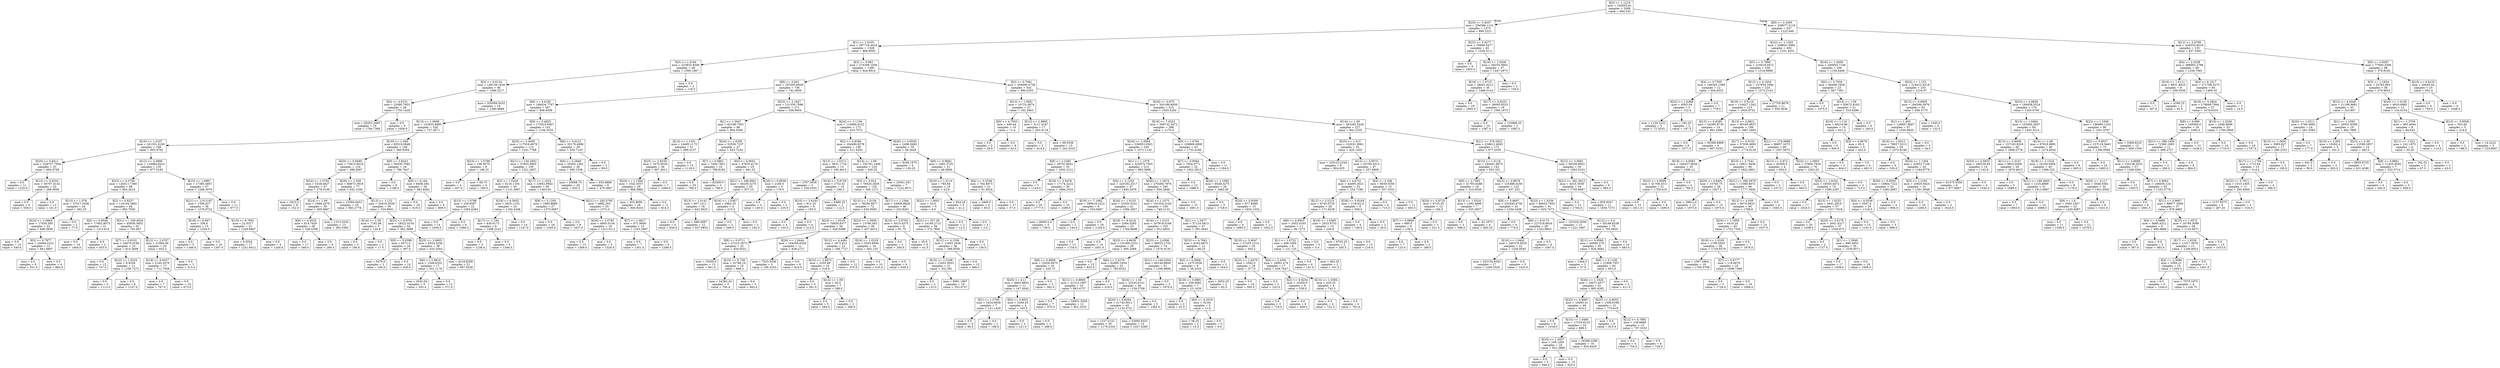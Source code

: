 digraph Tree {
node [shape=box] ;
0 [label="X[3] <= 1.1219\nmse = 332053.61\nsamples = 2000\nvalue = 994.532"] ;
1 [label="X[25] <= 5.4037\nmse = 294596.1131\nsamples = 1373\nvalue = 890.2221"] ;
0 -> 1 [labeldistance=2.5, labelangle=45, headlabel="True"] ;
2 [label="X[1] <= 1.0105\nmse = 287718.4418\nsamples = 1328\nvalue = 868.6002"] ;
1 -> 2 ;
3 [label="X[3] <= 1.0194\nmse = 223832.9306\nsamples = 48\nvalue = 1506.1667"] ;
2 -> 3 ;
4 [label="X[3] <= 0.9134\nmse = 146139.1626\nsamples = 46\nvalue = 1566.5217"] ;
3 -> 4 ;
5 [label="X[4] <= 4.6151\nmse = 22080.7653\nsamples = 28\nvalue = 1750.1429"] ;
4 -> 5 ;
6 [label="mse = 26353.2465\nsamples = 19\nvalue = 1794.7368"] ;
5 -> 6 ;
7 [label="mse = 0.0\nsamples = 9\nvalue = 1656.0"] ;
5 -> 7 ;
8 [label="mse = 205084.5432\nsamples = 18\nvalue = 1280.8889"] ;
4 -> 8 ;
9 [label="mse = 0.0\nsamples = 2\nvalue = 118.0"] ;
3 -> 9 ;
10 [label="X[3] <= 0.983\nmse = 274299.1056\nsamples = 1280\nvalue = 844.6914"] ;
2 -> 10 ;
11 [label="X[8] <= 0.942\nmse = 187005.6629\nsamples = 738\nvalue = 742.3659"] ;
10 -> 11 ;
12 [label="X[6] <= 4.4185\nmse = 188434.7787\nsamples = 467\nvalue = 848.8308"] ;
11 -> 12 ;
13 [label="X[13] <= 1.0608\nmse = 152935.8985\nsamples = 326\nvalue = 737.4571"] ;
12 -> 13 ;
14 [label="X[16] <= 1.0187\nmse = 161351.6185\nsamples = 168\nvalue = 903.4762"] ;
13 -> 14 ;
15 [label="X[20] <= 0.8411\nmse = 228757.7594\nsamples = 33\nvalue = 600.5758"] ;
14 -> 15 ;
16 [label="mse = 0.0\nsamples = 11\nvalue = 1225.0"] ;
15 -> 16 ;
17 [label="X[13] <= 0.9253\nmse = 50707.4132\nsamples = 22\nvalue = 288.3636"] ;
15 -> 17 ;
18 [label="mse = 0.0\nsamples = 9\nvalue = 559.0"] ;
17 -> 18 ;
19 [label="mse = 0.0\nsamples = 13\nvalue = 101.0"] ;
17 -> 19 ;
20 [label="X[12] <= 4.3886\nmse = 116964.8422\nsamples = 135\nvalue = 977.5185"] ;
14 -> 20 ;
21 [label="X[23] <= 4.3758\nmse = 126511.7385\nsamples = 88\nvalue = 854.2614"] ;
20 -> 21 ;
22 [label="X[15] <= 1.078\nmse = 37017.5208\nsamples = 24\nvalue = 562.25"] ;
21 -> 22 ;
23 [label="X[24] <= 1.0864\nmse = 17030.595\nsamples = 22\nvalue = 606.3636"] ;
22 -> 23 ;
24 [label="mse = 0.0\nsamples = 10\nvalue = 540.0"] ;
23 -> 24 ;
25 [label="X[5] <= 0.7977\nmse = 24494.2222\nsamples = 12\nvalue = 661.6667"] ;
23 -> 25 ;
26 [label="mse = 0.0\nsamples = 8\nvalue = 551.0"] ;
25 -> 26 ;
27 [label="mse = 0.0\nsamples = 4\nvalue = 883.0"] ;
25 -> 27 ;
28 [label="mse = 0.0\nsamples = 2\nvalue = 77.0"] ;
22 -> 28 ;
29 [label="X[2] <= 0.8227\nmse = 116104.3982\nsamples = 64\nvalue = 963.7656"] ;
21 -> 29 ;
30 [label="X[5] <= 0.8548\nmse = 77602.8073\nsamples = 21\nvalue = 1313.619"] ;
29 -> 30 ;
31 [label="mse = 0.0\nsamples = 19\nvalue = 1404.0"] ;
30 -> 31 ;
32 [label="mse = 0.0\nsamples = 2\nvalue = 455.0"] ;
30 -> 32 ;
33 [label="X[21] <= 339.4924\nmse = 45939.3402\nsamples = 43\nvalue = 792.907"] ;
29 -> 33 ;
34 [label="X[7] <= 0.9102\nmse = 34670.0189\nsamples = 23\nvalue = 915.2609"] ;
33 -> 34 ;
35 [label="mse = 0.0\nsamples = 12\nvalue = 737.0"] ;
34 -> 35 ;
36 [label="X[22] <= 1.0534\nmse = 8.9256\nsamples = 11\nvalue = 1109.7273"] ;
34 -> 36 ;
37 [label="mse = 0.0\nsamples = 5\nvalue = 1113.0"] ;
36 -> 37 ;
38 [label="mse = 0.0\nsamples = 6\nvalue = 1107.0"] ;
36 -> 38 ;
39 [label="X[12] <= 2.4767\nmse = 21884.56\nsamples = 20\nvalue = 652.2"] ;
33 -> 39 ;
40 [label="X[18] <= 8.9357\nmse = 2140.2076\nsamples = 17\nvalue = 711.7059"] ;
39 -> 40 ;
41 [label="mse = 0.0\nsamples = 7\nvalue = 767.0"] ;
40 -> 41 ;
42 [label="mse = 0.0\nsamples = 10\nvalue = 673.0"] ;
40 -> 42 ;
43 [label="mse = 0.0\nsamples = 3\nvalue = 315.0"] ;
39 -> 43 ;
44 [label="X[15] <= 1.0987\nmse = 17385.4857\nsamples = 47\nvalue = 1208.2979"] ;
20 -> 44 ;
45 [label="X[21] <= 110.5187\nmse = 1356.027\nsamples = 36\nvalue = 1278.9722"] ;
44 -> 45 ;
46 [label="X[18] <= 6.567\nmse = 338.0\nsamples = 15\nvalue = 1320.0"] ;
45 -> 46 ;
47 [label="mse = 0.0\nsamples = 5\nvalue = 1346.0"] ;
46 -> 47 ;
48 [label="mse = 0.0\nsamples = 10\nvalue = 1307.0"] ;
46 -> 48 ;
49 [label="X[10] <= 6.7691\nmse = 22.0317\nsamples = 21\nvalue = 1249.6667"] ;
45 -> 49 ;
50 [label="mse = 0.0554\nsamples = 17\nvalue = 1251.9412"] ;
49 -> 50 ;
51 [label="mse = 0.0\nsamples = 4\nvalue = 1240.0"] ;
49 -> 51 ;
52 [label="mse = 0.0\nsamples = 11\nvalue = 977.0"] ;
44 -> 52 ;
53 [label="X[16] <= 1.048\nmse = 83519.0648\nsamples = 158\nvalue = 560.9304"] ;
13 -> 53 ;
54 [label="X[20] <= 0.8489\nmse = 72810.9419\nsamples = 124\nvalue = 498.4597"] ;
53 -> 54 ;
55 [label="X[24] <= 1.0782\nmse = 5338.4627\nsamples = 47\nvalue = 279.5106"] ;
54 -> 55 ;
56 [label="mse = 2023.0\nsamples = 8\nvalue = 152.0"] ;
55 -> 56 ;
57 [label="X[14] <= 1.09\nmse = 1999.2479\nsamples = 39\nvalue = 305.6667"] ;
55 -> 57 ;
58 [label="X[6] <= 4.0535\nmse = 814.7929\nsamples = 26\nvalue = 328.2308"] ;
57 -> 58 ;
59 [label="mse = 0.0\nsamples = 17\nvalue = 349.0"] ;
58 -> 59 ;
60 [label="mse = 0.0\nsamples = 9\nvalue = 289.0"] ;
58 -> 60 ;
61 [label="mse = 1313.3254\nsamples = 13\nvalue = 260.5385"] ;
57 -> 61 ;
62 [label="X[26] <= 1.038\nmse = 66873.3918\nsamples = 77\nvalue = 632.1039"] ;
54 -> 62 ;
63 [label="mse = 15584.6451\nsamples = 18\nvalue = 983.2778"] ;
62 -> 63 ;
64 [label="X[13] <= 1.122\nmse = 33418.3039\nsamples = 59\nvalue = 524.9661"] ;
62 -> 64 ;
65 [label="X[14] <= 1.09\nmse = 7182.96\nsamples = 5\nvalue = 120.8"] ;
64 -> 65 ;
66 [label="mse = 0.0\nsamples = 3\nvalue = 190.0"] ;
65 -> 66 ;
67 [label="mse = 0.0\nsamples = 2\nvalue = 17.0"] ;
65 -> 67 ;
68 [label="X[22] <= 0.9791\nmse = 19322.0154\nsamples = 54\nvalue = 562.3889"] ;
64 -> 68 ;
69 [label="X[9] <= 5.0398\nmse = 6571.5\nsamples = 16\nvalue = 397.0"] ;
68 -> 69 ;
70 [label="mse = 5476.0\nsamples = 2\nvalue = 194.0"] ;
69 -> 70 ;
71 [label="mse = 0.0\nsamples = 14\nvalue = 426.0"] ;
69 -> 71 ;
72 [label="X[25] <= 3.4905\nmse = 8324.0256\nsamples = 38\nvalue = 632.0263"] ;
68 -> 72 ;
73 [label="X[6] <= 2.8819\nmse = 1549.6332\nsamples = 17\nvalue = 551.1176"] ;
72 -> 73 ;
74 [label="mse = 2043.04\nsamples = 5\nvalue = 503.4"] ;
73 -> 74 ;
75 [label="mse = 0.0\nsamples = 12\nvalue = 571.0"] ;
73 -> 75 ;
76 [label="mse = 4218.8209\nsamples = 21\nvalue = 697.5238"] ;
72 -> 76 ;
77 [label="X[9] <= 3.8243\nmse = 56430.7682\nsamples = 34\nvalue = 788.7647"] ;
53 -> 77 ;
78 [label="mse = 0.0\nsamples = 8\nvalue = 1198.0"] ;
77 -> 78 ;
79 [label="X[9] <= 6.184\nmse = 6408.284\nsamples = 26\nvalue = 662.8462"] ;
77 -> 79 ;
80 [label="mse = 0.0\nsamples = 20\nvalue = 619.0"] ;
79 -> 80 ;
81 [label="mse = 0.0\nsamples = 6\nvalue = 809.0"] ;
79 -> 81 ;
82 [label="X[9] <= 5.4825\nmse = 175523.6407\nsamples = 141\nvalue = 1106.3333"] ;
12 -> 82 ;
83 [label="X[25] <= 2.4956\nmse = 117916.6679\nsamples = 113\nvalue = 1241.7788"] ;
82 -> 83 ;
84 [label="X[23] <= 1.5799\nmse = 106.9375\nsamples = 8\nvalue = 198.25"] ;
83 -> 84 ;
85 [label="mse = 0.0\nsamples = 4\nvalue = 207.0"] ;
84 -> 85 ;
86 [label="mse = 60.75\nsamples = 4\nvalue = 189.5"] ;
84 -> 86 ;
87 [label="X[21] <= 130.2852\nmse = 37603.4993\nsamples = 105\nvalue = 1321.2857"] ;
83 -> 87 ;
88 [label="X[2] <= 1.0329\nmse = 6216.1156\nsamples = 45\nvalue = 1131.4667"] ;
87 -> 88 ;
89 [label="X[15] <= 1.0788\nmse = 236.9587\nsamples = 22\nvalue = 1065.6364"] ;
88 -> 89 ;
90 [label="mse = 0.0\nsamples = 14\nvalue = 1054.0"] ;
89 -> 90 ;
91 [label="mse = 0.0\nsamples = 8\nvalue = 1086.0"] ;
89 -> 91 ;
92 [label="X[18] <= 6.5652\nmse = 3825.1153\nsamples = 23\nvalue = 1194.4348"] ;
88 -> 92 ;
93 [label="X[17] <= 1.194\nmse = 830.6173\nsamples = 9\nvalue = 1268.2222"] ;
92 -> 93 ;
94 [label="mse = 0.0\nsamples = 4\nvalue = 1236.0"] ;
93 -> 94 ;
95 [label="mse = 0.0\nsamples = 5\nvalue = 1294.0"] ;
93 -> 95 ;
96 [label="mse = 0.0\nsamples = 14\nvalue = 1147.0"] ;
92 -> 96 ;
97 [label="X[17] <= 1.1622\nmse = 13852.9942\nsamples = 60\nvalue = 1463.65"] ;
87 -> 97 ;
98 [label="X[9] <= 5.1205\nmse = 1880.8889\nsamples = 27\nvalue = 1575.6667"] ;
97 -> 98 ;
99 [label="mse = 0.0\nsamples = 18\nvalue = 1545.0"] ;
98 -> 99 ;
100 [label="mse = 0.0\nsamples = 9\nvalue = 1637.0"] ;
98 -> 100 ;
101 [label="X[21] <= 245.5795\nmse = 4982.303\nsamples = 33\nvalue = 1372.0"] ;
97 -> 101 ;
102 [label="X[26] <= 1.0783\nmse = 4945.0154\nsamples = 18\nvalue = 1412.6111"] ;
101 -> 102 ;
103 [label="mse = 0.0\nsamples = 13\nvalue = 1369.0"] ;
102 -> 103 ;
104 [label="mse = 0.0\nsamples = 5\nvalue = 1526.0"] ;
102 -> 104 ;
105 [label="X[7] <= 1.0617\nmse = 672.9956\nsamples = 15\nvalue = 1323.2667"] ;
101 -> 105 ;
106 [label="mse = 0.0\nsamples = 7\nvalue = 1351.0"] ;
105 -> 106 ;
107 [label="mse = 0.0\nsamples = 8\nvalue = 1299.0"] ;
105 -> 107 ;
108 [label="X[6] <= 5.6215\nmse = 35179.4898\nsamples = 28\nvalue = 559.7143"] ;
82 -> 108 ;
109 [label="X[6] <= 5.2849\nmse = 20302.1302\nsamples = 26\nvalue = 595.1538"] ;
108 -> 109 ;
110 [label="mse = 20068.75\nsamples = 20\nvalue = 632.5"] ;
109 -> 110 ;
111 [label="mse = 933.8889\nsamples = 6\nvalue = 470.6667"] ;
109 -> 111 ;
112 [label="mse = 0.0\nsamples = 2\nvalue = 99.0"] ;
108 -> 112 ;
113 [label="X[23] <= 2.1647\nmse = 131350.7096\nsamples = 271\nvalue = 558.9004"] ;
11 -> 113 ;
114 [label="X[1] <= 1.3047\nmse = 62198.7593\nsamples = 98\nvalue = 804.5306"] ;
113 -> 114 ;
115 [label="X[13] <= 1.1351\nmse = 14485.1173\nsamples = 51\nvalue = 969.3137"] ;
114 -> 115 ;
116 [label="X[25] <= 3.8339\nmse = 7470.9529\nsamples = 36\nvalue = 907.3611"] ;
115 -> 116 ;
117 [label="X[24] <= 1.1584\nmse = 1542.0357\nsamples = 29\nvalue = 868.5862"] ;
116 -> 117 ;
118 [label="mse = 453.8056\nsamples = 18\nvalue = 840.8333"] ;
117 -> 118 ;
119 [label="mse = 0.0\nsamples = 11\nvalue = 914.0"] ;
117 -> 119 ;
120 [label="mse = 0.0\nsamples = 7\nvalue = 1068.0"] ;
116 -> 120 ;
121 [label="mse = 0.0\nsamples = 15\nvalue = 1118.0"] ;
115 -> 121 ;
122 [label="X[24] <= 1.0356\nmse = 52536.7107\nsamples = 47\nvalue = 625.7234"] ;
114 -> 122 ;
123 [label="X[7] <= 0.9961\nmse = 7494.7851\nsamples = 22\nvalue = 789.8182"] ;
122 -> 123 ;
124 [label="mse = 0.0\nsamples = 20\nvalue = 789.0"] ;
123 -> 124 ;
125 [label="mse = 82369.0\nsamples = 2\nvalue = 798.0"] ;
123 -> 125 ;
126 [label="X[5] <= 0.9041\nmse = 47625.4176\nsamples = 25\nvalue = 481.32"] ;
122 -> 126 ;
127 [label="X[21] <= 348.9061\nmse = 30239.3275\nsamples = 20\nvalue = 557.15"] ;
126 -> 127 ;
128 [label="X[15] <= 1.0142\nmse = 607.1211\nsamples = 16\nvalue = 642.5625"] ;
127 -> 128 ;
129 [label="mse = 0.0\nsamples = 4\nvalue = 659.0"] ;
128 -> 129 ;
130 [label="mse = 689.4097\nsamples = 12\nvalue = 637.0833"] ;
128 -> 130 ;
131 [label="X[16] <= 1.0387\nmse = 2862.25\nsamples = 4\nvalue = 215.5"] ;
127 -> 131 ;
132 [label="mse = 0.0\nsamples = 2\nvalue = 269.0"] ;
131 -> 132 ;
133 [label="mse = 0.0\nsamples = 2\nvalue = 162.0"] ;
131 -> 133 ;
134 [label="X[20] <= 0.9058\nmse = 2166.0\nsamples = 5\nvalue = 178.0"] ;
126 -> 134 ;
135 [label="mse = 0.0\nsamples = 3\nvalue = 140.0"] ;
134 -> 135 ;
136 [label="mse = 0.0\nsamples = 2\nvalue = 235.0"] ;
134 -> 136 ;
137 [label="X[24] <= 1.1156\nmse = 116984.9122\nsamples = 173\nvalue = 419.7572"] ;
113 -> 137 ;
138 [label="X[2] <= 0.8396\nmse = 104490.8378\nsamples = 138\nvalue = 511.4203"] ;
137 -> 138 ;
139 [label="X[15] <= 1.0313\nmse = 3631.1716\nsamples = 13\nvalue = 185.4615"] ;
138 -> 139 ;
140 [label="mse = 2787.5556\nsamples = 3\nvalue = 239.3333"] ;
139 -> 140 ;
141 [label="X[18] <= 5.8729\nmse = 2752.41\nsamples = 10\nvalue = 169.3"] ;
139 -> 141 ;
142 [label="X[10] <= 3.6163\nmse = 812.25\nsamples = 8\nvalue = 183.5"] ;
141 -> 142 ;
143 [label="mse = 0.0\nsamples = 4\nvalue = 155.0"] ;
142 -> 143 ;
144 [label="mse = 0.0\nsamples = 4\nvalue = 212.0"] ;
142 -> 144 ;
145 [label="mse = 6480.25\nsamples = 2\nvalue = 112.5"] ;
141 -> 145 ;
146 [label="X[14] <= 1.09\nmse = 102781.1456\nsamples = 125\nvalue = 545.32"] ;
138 -> 146 ;
147 [label="X[3] <= 0.914\nmse = 78520.2635\nsamples = 118\nvalue = 505.1271"] ;
146 -> 147 ;
148 [label="X[13] <= 1.0159\nmse = 78356.0677\nsamples = 72\nvalue = 620.9583"] ;
147 -> 148 ;
149 [label="X[24] <= 1.0318\nmse = 70839.9377\nsamples = 34\nvalue = 826.0588"] ;
148 -> 149 ;
150 [label="X[8] <= 0.9711\nmse = 27223.3573\nsamples = 23\nvalue = 920.6522"] ;
149 -> 150 ;
151 [label="mse = 19200.0\nsamples = 13\nvalue = 961.0"] ;
150 -> 151 ;
152 [label="X[10] <= 6.739\nmse = 32786.16\nsamples = 10\nvalue = 868.2"] ;
150 -> 152 ;
153 [label="mse = 54382.24\nsamples = 5\nvalue = 793.4"] ;
152 -> 153 ;
154 [label="mse = 0.0\nsamples = 5\nvalue = 943.0"] ;
152 -> 154 ;
155 [label="X[26] <= 1.0444\nmse = 104209.6529\nsamples = 11\nvalue = 628.2727"] ;
149 -> 155 ;
156 [label="mse = 7523.5556\nsamples = 3\nvalue = 106.3333"] ;
155 -> 156 ;
157 [label="mse = 0.0\nsamples = 8\nvalue = 824.0"] ;
155 -> 157 ;
158 [label="X[22] <= 1.0959\nmse = 13766.563\nsamples = 38\nvalue = 437.4474"] ;
148 -> 158 ;
159 [label="X[12] <= 4.4481\nmse = 1672.812\nsamples = 22\nvalue = 346.7727"] ;
158 -> 159 ;
160 [label="X[10] <= 3.9873\nmse = 2255.89\nsamples = 10\nvalue = 318.9"] ;
159 -> 160 ;
161 [label="mse = 0.0\nsamples = 3\nvalue = 391.0"] ;
160 -> 161 ;
162 [label="X[14] <= 1.09\nmse = 40.0\nsamples = 7\nvalue = 288.0"] ;
160 -> 162 ;
163 [label="mse = 0.0\nsamples = 5\nvalue = 284.0"] ;
162 -> 163 ;
164 [label="mse = 0.0\nsamples = 2\nvalue = 298.0"] ;
162 -> 164 ;
165 [label="mse = 0.0\nsamples = 12\nvalue = 370.0"] ;
159 -> 165 ;
166 [label="X[24] <= 1.0318\nmse = 3545.8594\nsamples = 16\nvalue = 562.125"] ;
158 -> 166 ;
167 [label="mse = 0.0\nsamples = 10\nvalue = 516.0"] ;
166 -> 167 ;
168 [label="mse = 0.0\nsamples = 6\nvalue = 639.0"] ;
166 -> 168 ;
169 [label="X[17] <= 1.1594\nmse = 24906.8828\nsamples = 46\nvalue = 323.8261"] ;
147 -> 169 ;
170 [label="X[10] <= 3.0793\nmse = 5015.4375\nsamples = 8\nvalue = 81.75"] ;
169 -> 170 ;
171 [label="mse = 0.0\nsamples = 2\nvalue = 204.0"] ;
170 -> 171 ;
172 [label="mse = 45.0\nsamples = 6\nvalue = 41.0"] ;
170 -> 172 ;
173 [label="X[21] <= 337.38\nmse = 14160.2715\nsamples = 38\nvalue = 374.7895"] ;
169 -> 173 ;
174 [label="X[12] <= 4.1536\nmse = 11603.1636\nsamples = 36\nvalue = 388.0556"] ;
173 -> 174 ;
175 [label="X[16] <= 1.0168\nmse = 12451.9501\nsamples = 21\nvalue = 332.381"] ;
174 -> 175 ;
176 [label="mse = 0.0\nsamples = 2\nvalue = 132.0"] ;
175 -> 176 ;
177 [label="mse = 9091.1967\nsamples = 19\nvalue = 353.4737"] ;
175 -> 177 ;
178 [label="mse = 0.0\nsamples = 15\nvalue = 466.0"] ;
174 -> 178 ;
179 [label="mse = 0.0\nsamples = 2\nvalue = 136.0"] ;
173 -> 179 ;
180 [label="mse = 25461.551\nsamples = 7\nvalue = 1222.8571"] ;
146 -> 180 ;
181 [label="X[26] <= 0.9539\nmse = 2498.5682\nsamples = 35\nvalue = 58.3429"] ;
137 -> 181 ;
182 [label="mse = 8190.1875\nsamples = 4\nvalue = 126.25"] ;
181 -> 182 ;
183 [label="X[8] <= 0.9692\nmse = 1092.3725\nsamples = 31\nvalue = 49.5806"] ;
181 -> 183 ;
184 [label="X[16] <= 1.0114\nmse = 783.84\nsamples = 10\nvalue = 23.6"] ;
183 -> 184 ;
185 [label="X[22] <= 1.0001\nmse = 24.0\nsamples = 5\nvalue = 6.0"] ;
184 -> 185 ;
186 [label="mse = 0.0\nsamples = 2\nvalue = 12.0"] ;
185 -> 186 ;
187 [label="mse = 0.0\nsamples = 3\nvalue = 2.0"] ;
185 -> 187 ;
188 [label="mse = 924.16\nsamples = 5\nvalue = 41.2"] ;
184 -> 188 ;
189 [label="X[4] <= 5.3338\nmse = 764.8073\nsamples = 21\nvalue = 61.9524"] ;
183 -> 189 ;
190 [label="mse = 3468.0\nsamples = 4\nvalue = 83.0"] ;
189 -> 190 ;
191 [label="mse = 0.0\nsamples = 17\nvalue = 57.0"] ;
189 -> 191 ;
192 [label="X[2] <= 0.7681\nmse = 359490.4738\nsamples = 542\nvalue = 984.0203"] ;
10 -> 192 ;
193 [label="X[13] <= 1.0591\nmse = 10723.0974\nsamples = 27\nvalue = 192.2963"] ;
192 -> 193 ;
194 [label="X[0] <= 4.7503\nmse = 449.44\nsamples = 10\nvalue = 71.4"] ;
193 -> 194 ;
195 [label="mse = 0.0\nsamples = 2\nvalue = 29.0"] ;
194 -> 195 ;
196 [label="mse = 0.0\nsamples = 8\nvalue = 82.0"] ;
194 -> 196 ;
197 [label="X[12] <= 2.8895\nmse = 3111.4187\nsamples = 17\nvalue = 263.4118"] ;
193 -> 197 ;
198 [label="mse = 0.0\nsamples = 2\nvalue = 414.0"] ;
197 -> 198 ;
199 [label="mse = 99.5556\nsamples = 15\nvalue = 243.3333"] ;
197 -> 199 ;
200 [label="X[20] <= 0.875\nmse = 343189.6939\nsamples = 515\nvalue = 1025.5282"] ;
192 -> 200 ;
201 [label="X[10] <= 7.0322\nmse = 358732.3472\nsamples = 288\nvalue = 1170.0"] ;
200 -> 201 ;
202 [label="X[24] <= 1.0094\nmse = 336953.0563\nsamples = 245\nvalue = 1071.1143"] ;
201 -> 202 ;
203 [label="X[9] <= 2.2285\nmse = 39741.8641\nsamples = 33\nvalue = 1635.2121"] ;
202 -> 203 ;
204 [label="mse = 0.0\nsamples = 3\nvalue = 1144.0"] ;
203 -> 204 ;
205 [label="X[19] <= 0.9478\nmse = 17174.2222\nsamples = 30\nvalue = 1684.3333"] ;
203 -> 205 ;
206 [label="mse = 0.0\nsamples = 20\nvalue = 1777.0"] ;
205 -> 206 ;
207 [label="mse = 0.0\nsamples = 10\nvalue = 1499.0"] ;
205 -> 207 ;
208 [label="X[1] <= 1.1079\nmse = 325974.7503\nsamples = 212\nvalue = 983.3066"] ;
202 -> 208 ;
209 [label="X[4] <= 2.1203\nmse = 220182.2517\nsamples = 47\nvalue = 1450.2979"] ;
208 -> 209 ;
210 [label="X[18] <= 7.1982\nmse = 399518.2222\nsamples = 6\nvalue = 534.6667"] ;
209 -> 210 ;
211 [label="mse = 484812.0\nsamples = 4\nvalue = 730.0"] ;
210 -> 211 ;
212 [label="mse = 0.0\nsamples = 2\nvalue = 144.0"] ;
210 -> 212 ;
213 [label="X[16] <= 1.0153\nmse = 53293.5241\nsamples = 41\nvalue = 1584.2927"] ;
209 -> 213 ;
214 [label="mse = 0.0\nsamples = 18\nvalue = 1328.0"] ;
213 -> 214 ;
215 [label="X[18] <= 8.4218\nmse = 3364.0265\nsamples = 23\nvalue = 1784.8696"] ;
213 -> 215 ;
216 [label="mse = 0.0\nsamples = 13\nvalue = 1734.0"] ;
215 -> 216 ;
217 [label="mse = 0.0\nsamples = 10\nvalue = 1851.0"] ;
215 -> 217 ;
218 [label="X[26] <= 1.2974\nmse = 276294.7976\nsamples = 165\nvalue = 850.2848"] ;
208 -> 218 ;
219 [label="X[24] <= 1.1073\nmse = 191554.3145\nsamples = 150\nvalue = 749.2133"] ;
218 -> 219 ;
220 [label="X[16] <= 1.0123\nmse = 167818.0168\nsamples = 103\nvalue = 912.4854"] ;
219 -> 220 ;
221 [label="X[23] <= 4.6639\nmse = 101000.2331\nsamples = 29\nvalue = 495.2069"] ;
220 -> 221 ;
222 [label="X[8] <= 0.9609\nmse = 15026.6875\nsamples = 16\nvalue = 220.75"] ;
221 -> 222 ;
223 [label="X[25] <= 4.11\nmse = 4665.8843\nsamples = 11\nvalue = 147.4545"] ;
222 -> 223 ;
224 [label="X[1] <= 1.3706\nmse = 2424.6939\nsamples = 7\nvalue = 121.1429"] ;
223 -> 224 ;
225 [label="mse = 0.0\nsamples = 5\nvalue = 90.0"] ;
224 -> 225 ;
226 [label="mse = 0.0\nsamples = 2\nvalue = 199.0"] ;
224 -> 226 ;
227 [label="X[5] <= 0.8551\nmse = 5256.25\nsamples = 4\nvalue = 193.5"] ;
223 -> 227 ;
228 [label="mse = 0.0\nsamples = 2\nvalue = 121.0"] ;
227 -> 228 ;
229 [label="mse = 0.0\nsamples = 2\nvalue = 266.0"] ;
227 -> 229 ;
230 [label="mse = 0.0\nsamples = 5\nvalue = 382.0"] ;
222 -> 230 ;
231 [label="mse = 0.0\nsamples = 13\nvalue = 833.0"] ;
221 -> 231 ;
232 [label="X[23] <= 2.4596\nmse = 99025.1755\nsamples = 74\nvalue = 1076.0135"] ;
220 -> 232 ;
233 [label="X[6] <= 3.5276\nmse = 62895.1834\nsamples = 23\nvalue = 785.6522"] ;
232 -> 233 ;
234 [label="X[11] <= 0.8995\nmse = 41313.1967\nsamples = 19\nvalue = 863.4737"] ;
233 -> 234 ;
235 [label="mse = 0.0\nsamples = 7\nvalue = 970.0"] ;
234 -> 235 ;
236 [label="mse = 54931.5556\nsamples = 12\nvalue = 801.3333"] ;
234 -> 236 ;
237 [label="mse = 0.0\nsamples = 4\nvalue = 416.0"] ;
233 -> 237 ;
238 [label="X[21] <= 146.0304\nmse = 60149.8808\nsamples = 51\nvalue = 1206.9608"] ;
232 -> 238 ;
239 [label="X[16] <= 1.04\nmse = 25245.6141\nsamples = 48\nvalue = 1159.2708"] ;
238 -> 239 ;
240 [label="X[20] <= 0.8294\nmse = 21742.0011\nsamples = 43\nvalue = 1133.3721"] ;
239 -> 240 ;
241 [label="mse = 1237.5122\nsamples = 30\nvalue = 1179.2333"] ;
240 -> 241 ;
242 [label="mse = 53005.6331\nsamples = 13\nvalue = 1027.5385"] ;
240 -> 242 ;
243 [label="mse = 0.0\nsamples = 5\nvalue = 1382.0"] ;
239 -> 243 ;
244 [label="mse = 0.0\nsamples = 3\nvalue = 1970.0"] ;
238 -> 244 ;
245 [label="X[1] <= 1.3477\nmse = 57124.5813\nsamples = 47\nvalue = 391.4043"] ;
219 -> 245 ;
246 [label="X[23] <= 4.7661\nmse = 4162.6875\nsamples = 12\nvalue = 68.25"] ;
245 -> 246 ;
247 [label="X[0] <= 4.3908\nmse = 1475.5556\nsamples = 9\nvalue = 36.3333"] ;
246 -> 247 ;
248 [label="X[19] <= 0.9891\nmse = 356.4082\nsamples = 7\nvalue = 23.1429"] ;
247 -> 248 ;
249 [label="mse = 0.0\nsamples = 2\nvalue = 52.0"] ;
248 -> 249 ;
250 [label="X[0] <= 4.3519\nmse = 32.64\nsamples = 5\nvalue = 11.6"] ;
248 -> 250 ;
251 [label="mse = 56.25\nsamples = 2\nvalue = 15.5"] ;
250 -> 251 ;
252 [label="mse = 0.0\nsamples = 3\nvalue = 9.0"] ;
250 -> 252 ;
253 [label="mse = 2652.25\nsamples = 2\nvalue = 82.5"] ;
247 -> 253 ;
254 [label="mse = 0.0\nsamples = 3\nvalue = 164.0"] ;
246 -> 254 ;
255 [label="X[10] <= 3.6047\nmse = 27203.1314\nsamples = 35\nvalue = 502.2"] ;
245 -> 255 ;
256 [label="X[25] <= 1.6479\nmse = 2592.0\nsamples = 18\nvalue = 377.0"] ;
255 -> 256 ;
257 [label="mse = 0.0\nsamples = 16\nvalue = 395.0"] ;
256 -> 257 ;
258 [label="mse = 0.0\nsamples = 2\nvalue = 233.0"] ;
256 -> 258 ;
259 [label="X[4] <= 2.4391\nmse = 19091.474\nsamples = 17\nvalue = 634.7647"] ;
255 -> 259 ;
260 [label="X[2] <= 0.8254\nmse = 16200.0\nsamples = 9\nvalue = 539.0"] ;
259 -> 260 ;
261 [label="mse = 0.0\nsamples = 3\nvalue = 719.0"] ;
260 -> 261 ;
262 [label="mse = 0.0\nsamples = 6\nvalue = 449.0"] ;
260 -> 262 ;
263 [label="X[15] <= 1.0394\nmse = 420.25\nsamples = 8\nvalue = 742.5"] ;
259 -> 263 ;
264 [label="mse = 0.0\nsamples = 4\nvalue = 722.0"] ;
263 -> 264 ;
265 [label="mse = 0.0\nsamples = 4\nvalue = 763.0"] ;
263 -> 265 ;
266 [label="mse = 0.0\nsamples = 15\nvalue = 1861.0"] ;
218 -> 266 ;
267 [label="X[0] <= 1.4764\nmse = 109669.0806\nsamples = 43\nvalue = 1733.4186"] ;
201 -> 267 ;
268 [label="X[7] <= 0.9564\nmse = 7934.0771\nsamples = 32\nvalue = 1922.2812"] ;
267 -> 268 ;
269 [label="mse = 0.0\nsamples = 12\nvalue = 1988.0"] ;
268 -> 269 ;
270 [label="X[26] <= 1.1092\nmse = 8548.3275\nsamples = 20\nvalue = 1882.85"] ;
268 -> 270 ;
271 [label="mse = 0.0\nsamples = 5\nvalue = 1729.0"] ;
270 -> 271 ;
272 [label="X[20] <= 0.8309\nmse = 877.8489\nsamples = 15\nvalue = 1934.1333"] ;
270 -> 272 ;
273 [label="mse = 0.0\nsamples = 4\nvalue = 1885.0"] ;
272 -> 273 ;
274 [label="mse = 0.0\nsamples = 11\nvalue = 1952.0"] ;
272 -> 274 ;
275 [label="mse = 0.0\nsamples = 11\nvalue = 1184.0"] ;
267 -> 275 ;
276 [label="X[14] <= 1.09\nmse = 263392.5226\nsamples = 227\nvalue = 842.2335"] ;
200 -> 276 ;
277 [label="X[25] <= 1.413\nmse = 102631.9061\nsamples = 55\nvalue = 420.1455"] ;
276 -> 277 ;
278 [label="mse = 103123.2344\nsamples = 8\nvalue = 904.625"] ;
277 -> 278 ;
279 [label="X[12] <= 3.8575\nmse = 55795.4513\nsamples = 47\nvalue = 337.6809"] ;
277 -> 279 ;
280 [label="X[4] <= 4.6741\nmse = 44495.2021\nsamples = 32\nvalue = 234.7188"] ;
279 -> 280 ;
281 [label="X[12] <= 3.2215\nmse = 6745.0725\nsamples = 26\nvalue = 171.6538"] ;
280 -> 281 ;
282 [label="X[8] <= 0.9503\nmse = 3452.0165\nsamples = 11\nvalue = 96.7273"] ;
281 -> 282 ;
283 [label="X[1] <= 1.0722\nmse = 408.1094\nsamples = 8\nvalue = 131.125"] ;
282 -> 283 ;
284 [label="mse = 0.0\nsamples = 6\nvalue = 141.0"] ;
283 -> 284 ;
285 [label="mse = 462.25\nsamples = 2\nvalue = 101.5"] ;
283 -> 285 ;
286 [label="mse = 0.0\nsamples = 3\nvalue = 5.0"] ;
282 -> 286 ;
287 [label="X[16] <= 1.0365\nmse = 2023.9733\nsamples = 15\nvalue = 226.6"] ;
281 -> 287 ;
288 [label="mse = 9702.25\nsamples = 2\nvalue = 295.5"] ;
287 -> 288 ;
289 [label="mse = 0.0\nsamples = 13\nvalue = 216.0"] ;
287 -> 289 ;
290 [label="X[26] <= 0.9164\nmse = 116162.0\nsamples = 6\nvalue = 508.0"] ;
280 -> 290 ;
291 [label="mse = 0.0\nsamples = 4\nvalue = 749.0"] ;
290 -> 291 ;
292 [label="mse = 0.0\nsamples = 2\nvalue = 26.0"] ;
290 -> 292 ;
293 [label="X[4] <= 2.336\nmse = 9039.5556\nsamples = 15\nvalue = 557.3333"] ;
279 -> 293 ;
294 [label="mse = 0.0\nsamples = 4\nvalue = 715.0"] ;
293 -> 294 ;
295 [label="mse = 0.0\nsamples = 11\nvalue = 500.0"] ;
293 -> 295 ;
296 [label="X[21] <= 378.2922\nmse = 239612.4063\nsamples = 172\nvalue = 977.2035"] ;
276 -> 296 ;
297 [label="X[15] <= 1.0118\nmse = 184441.8975\nsamples = 142\nvalue = 853.331"] ;
296 -> 297 ;
298 [label="X[0] <= 2.7565\nmse = 31783.6288\nsamples = 19\nvalue = 310.0526"] ;
297 -> 298 ;
299 [label="X[20] <= 0.9725\nmse = 6725.25\nsamples = 12\nvalue = 184.5"] ;
298 -> 299 ;
300 [label="X[7] <= 0.9866\nmse = 686.0\nsamples = 9\nvalue = 139.0"] ;
299 -> 300 ;
301 [label="mse = 0.0\nsamples = 7\nvalue = 125.0"] ;
300 -> 301 ;
302 [label="mse = 0.0\nsamples = 2\nvalue = 188.0"] ;
300 -> 302 ;
303 [label="mse = 0.0\nsamples = 3\nvalue = 321.0"] ;
299 -> 303 ;
304 [label="X[13] <= 1.0324\nmse = 1392.4898\nsamples = 7\nvalue = 525.2857"] ;
298 -> 304 ;
305 [label="mse = 0.0\nsamples = 3\nvalue = 568.0"] ;
304 -> 305 ;
306 [label="mse = 42.1875\nsamples = 4\nvalue = 493.25"] ;
304 -> 306 ;
307 [label="X[22] <= 0.9678\nmse = 155388.0259\nsamples = 123\nvalue = 937.252"] ;
297 -> 307 ;
308 [label="X[9] <= 5.8697\nmse = 232040.4756\nsamples = 32\nvalue = 1254.3438"] ;
307 -> 308 ;
309 [label="mse = 0.0\nsamples = 4\nvalue = 774.0"] ;
308 -> 309 ;
310 [label="X[9] <= 6.0173\nmse = 227518.8916\nsamples = 28\nvalue = 1322.9643"] ;
308 -> 310 ;
311 [label="X[16] <= 1.0442\nmse = 265370.9525\nsamples = 22\nvalue = 1250.9545"] ;
310 -> 311 ;
312 [label="mse = 332154.9343\nsamples = 17\nvalue = 1200.3529"] ;
311 -> 312 ;
313 [label="mse = 0.0\nsamples = 5\nvalue = 1423.0"] ;
311 -> 313 ;
314 [label="mse = 0.0\nsamples = 6\nvalue = 1587.0"] ;
310 -> 314 ;
315 [label="X[23] <= 1.0336\nmse = 80642.7603\nsamples = 91\nvalue = 825.7473"] ;
307 -> 315 ;
316 [label="mse = 101024.3056\nsamples = 12\nvalue = 1221.1667"] ;
315 -> 316 ;
317 [label="X[12] <= 5.0\nmse = 50188.8239\nsamples = 79\nvalue = 765.6835"] ;
315 -> 317 ;
318 [label="X[11] <= 0.9568\nmse = 40080.276\nsamples = 65\nvalue = 826.5692"] ;
317 -> 318 ;
319 [label="mse = 1444.0\nsamples = 2\nvalue = 57.0"] ;
318 -> 319 ;
320 [label="X[6] <= 5.1108\nmse = 21908.7937\nsamples = 63\nvalue = 851.0"] ;
318 -> 320 ;
321 [label="X[26] <= 1.1926\nmse = 16071.4577\nsamples = 61\nvalue = 865.4262"] ;
320 -> 321 ;
322 [label="X[22] <= 0.9997\nmse = 16495.41\nsamples = 40\nvalue = 915.2"] ;
321 -> 322 ;
323 [label="mse = 0.0\nsamples = 8\nvalue = 1018.0"] ;
322 -> 323 ;
324 [label="X[15] <= 1.0485\nmse = 17316.8125\nsamples = 32\nvalue = 889.5"] ;
322 -> 324 ;
325 [label="X[24] <= 1.0457\nmse = 106.1265\nsamples = 18\nvalue = 931.3889"] ;
324 -> 325 ;
326 [label="mse = 0.0\nsamples = 5\nvalue = 948.0"] ;
325 -> 326 ;
327 [label="mse = 0.0\nsamples = 13\nvalue = 925.0"] ;
325 -> 327 ;
328 [label="mse = 34288.2296\nsamples = 14\nvalue = 835.6429"] ;
324 -> 328 ;
329 [label="X[25] <= 4.9552\nmse = 1556.6168\nsamples = 21\nvalue = 770.619"] ;
321 -> 329 ;
330 [label="mse = 0.0\nsamples = 9\nvalue = 815.0"] ;
329 -> 330 ;
331 [label="X[12] <= 4.7892\nmse = 138.8889\nsamples = 12\nvalue = 737.3333"] ;
329 -> 331 ;
332 [label="mse = 0.0\nsamples = 4\nvalue = 754.0"] ;
331 -> 332 ;
333 [label="mse = 0.0\nsamples = 8\nvalue = 729.0"] ;
331 -> 333 ;
334 [label="mse = 0.0\nsamples = 2\nvalue = 411.0"] ;
320 -> 334 ;
335 [label="mse = 0.0\nsamples = 14\nvalue = 483.0"] ;
317 -> 335 ;
336 [label="X[12] <= 5.0081\nmse = 84339.9822\nsamples = 30\nvalue = 1563.5333"] ;
296 -> 336 ;
337 [label="X[21] <= 381.3612\nmse = 4415.5556\nsamples = 24\nvalue = 1705.6667"] ;
336 -> 337 ;
338 [label="mse = 0.0\nsamples = 13\nvalue = 1764.0"] ;
337 -> 338 ;
339 [label="mse = 859.8347\nsamples = 11\nvalue = 1636.7273"] ;
337 -> 339 ;
340 [label="mse = 0.0\nsamples = 6\nvalue = 995.0"] ;
336 -> 340 ;
341 [label="X[25] <= 5.4277\nmse = 76609.5477\nsamples = 45\nvalue = 1528.3111"] ;
1 -> 341 ;
342 [label="mse = 0.0\nsamples = 8\nvalue = 1903.0"] ;
341 -> 342 ;
343 [label="X[16] <= 1.0436\nmse = 56255.5603\nsamples = 37\nvalue = 1447.2973"] ;
341 -> 343 ;
344 [label="X[19] <= 1.0715\nmse = 28041.6212\nsamples = 35\nvalue = 1488.5143"] ;
343 -> 344 ;
345 [label="mse = 0.0\nsamples = 19\nvalue = 1605.0"] ;
344 -> 345 ;
346 [label="X[17] <= 0.9233\nmse = 26093.6523\nsamples = 16\nvalue = 1350.1875"] ;
344 -> 346 ;
347 [label="mse = 0.0\nsamples = 14\nvalue = 1387.0"] ;
346 -> 347 ;
348 [label="mse = 132860.25\nsamples = 2\nvalue = 1092.5"] ;
346 -> 348 ;
349 [label="mse = 0.0\nsamples = 2\nvalue = 726.0"] ;
343 -> 349 ;
350 [label="X[9] <= 3.4395\nmse = 338077.3116\nsamples = 627\nvalue = 1222.949"] ;
0 -> 350 [labeldistance=2.5, labelangle=-45, headlabel="False"] ;
351 [label="X[22] <= 1.1263\nmse = 258641.5882\nsamples = 492\nvalue = 1331.4431"] ;
350 -> 351 ;
352 [label="X[5] <= 0.7989\nmse = 210418.0472\nsamples = 236\nvalue = 1518.8898"] ;
351 -> 352 ;
353 [label="X[4] <= 6.7505\nmse = 106345.1389\nsamples = 12\nvalue = 504.8333"] ;
352 -> 353 ;
354 [label="X[22] <= 1.0368\nmse = 4505.04\nsamples = 5\nvalue = 122.4"] ;
353 -> 354 ;
355 [label="mse = 1120.2222\nsamples = 3\nvalue = 72.3333"] ;
354 -> 355 ;
356 [label="mse = 182.25\nsamples = 2\nvalue = 197.5"] ;
354 -> 356 ;
357 [label="mse = 0.0\nsamples = 7\nvalue = 778.0"] ;
353 -> 357 ;
358 [label="X[12] <= 4.1654\nmse = 157954.1684\nsamples = 224\nvalue = 1573.2143"] ;
352 -> 358 ;
359 [label="X[19] <= 0.9116\nmse = 118427.1342\nsamples = 213\nvalue = 1620.8732"] ;
358 -> 359 ;
360 [label="X[13] <= 0.8285\nmse = 54395.6735\nsamples = 14\nvalue = 961.4286"] ;
359 -> 360 ;
361 [label="mse = 0.0\nsamples = 8\nvalue = 1077.0"] ;
360 -> 361 ;
362 [label="mse = 85368.8889\nsamples = 6\nvalue = 807.3333"] ;
360 -> 362 ;
363 [label="X[13] <= 0.8821\nmse = 90185.8637\nsamples = 199\nvalue = 1667.2663"] ;
359 -> 363 ;
364 [label="X[17] <= 0.9153\nmse = 57036.4892\nsamples = 119\nvalue = 1774.6134"] ;
363 -> 364 ;
365 [label="X[19] <= 0.9583\nmse = 160427.8656\nsamples = 25\nvalue = 1596.12"] ;
364 -> 365 ;
366 [label="X[22] <= 0.9569\nmse = 41798.3311\nsamples = 21\nvalue = 1750.619"] ;
365 -> 366 ;
367 [label="mse = 0.0\nsamples = 13\nvalue = 1911.0"] ;
366 -> 367 ;
368 [label="mse = 0.0\nsamples = 8\nvalue = 1490.0"] ;
366 -> 368 ;
369 [label="mse = 0.0\nsamples = 4\nvalue = 785.0"] ;
365 -> 369 ;
370 [label="X[10] <= 2.7541\nmse = 18811.8438\nsamples = 94\nvalue = 1822.0851"] ;
364 -> 370 ;
371 [label="X[20] <= 0.8401\nmse = 15765.75\nsamples = 28\nvalue = 1927.5"] ;
370 -> 371 ;
372 [label="mse = 28812.0\nsamples = 13\nvalue = 1875.0"] ;
371 -> 372 ;
373 [label="mse = 0.0\nsamples = 15\nvalue = 1973.0"] ;
371 -> 373 ;
374 [label="X[21] <= 390.5979\nmse = 13389.8072\nsamples = 66\nvalue = 1777.3636"] ;
370 -> 374 ;
375 [label="X[12] <= 4.039\nmse = 9674.0933\nsamples = 60\nvalue = 1798.8"] ;
374 -> 375 ;
376 [label="X[24] <= 1.1959\nmse = 4410.24\nsamples = 45\nvalue = 1752.7333"] ;
375 -> 376 ;
377 [label="X[16] <= 1.0165\nmse = 1799.5935\nsamples = 38\nvalue = 1729.6579"] ;
376 -> 377 ;
378 [label="mse = 1567.2964\nsamples = 19\nvalue = 1760.5789"] ;
377 -> 378 ;
379 [label="X[7] <= 0.9777\nmse = 119.6676\nsamples = 19\nvalue = 1698.7368"] ;
377 -> 379 ;
380 [label="mse = 0.0\nsamples = 3\nvalue = 1724.0"] ;
379 -> 380 ;
381 [label="mse = 0.0\nsamples = 16\nvalue = 1694.0"] ;
379 -> 381 ;
382 [label="mse = 0.0\nsamples = 7\nvalue = 1878.0"] ;
376 -> 382 ;
383 [label="mse = 0.0\nsamples = 15\nvalue = 1937.0"] ;
375 -> 383 ;
384 [label="mse = 0.0\nsamples = 6\nvalue = 1563.0"] ;
374 -> 384 ;
385 [label="X[21] <= 274.6988\nmse = 96857.1673\nsamples = 80\nvalue = 1507.5875"] ;
363 -> 385 ;
386 [label="X[13] <= 0.972\nmse = 45369.0\nsamples = 4\nvalue = 450.0"] ;
385 -> 386 ;
387 [label="mse = 0.0\nsamples = 2\nvalue = 237.0"] ;
386 -> 387 ;
388 [label="mse = 0.0\nsamples = 2\nvalue = 663.0"] ;
386 -> 388 ;
389 [label="X[22] <= 1.0903\nmse = 37600.7928\nsamples = 76\nvalue = 1563.25"] ;
385 -> 389 ;
390 [label="X[22] <= 1.0332\nmse = 18550.4472\nsamples = 74\nvalue = 1586.2297"] ;
389 -> 390 ;
391 [label="mse = 0.0\nsamples = 17\nvalue = 1816.0"] ;
390 -> 391 ;
392 [label="X[15] <= 1.0225\nmse = 3641.2619\nsamples = 57\nvalue = 1517.7018"] ;
390 -> 392 ;
393 [label="mse = 0.0\nsamples = 20\nvalue = 1458.0"] ;
392 -> 393 ;
394 [label="X[25] <= 3.6176\nmse = 2641.4317\nsamples = 37\nvalue = 1549.973"] ;
392 -> 394 ;
395 [label="mse = 0.0\nsamples = 2\nvalue = 1727.0"] ;
394 -> 395 ;
396 [label="X[1] <= 1.3949\nmse = 899.2653\nsamples = 35\nvalue = 1539.8571"] ;
394 -> 396 ;
397 [label="mse = 0.0\nsamples = 17\nvalue = 1509.0"] ;
396 -> 397 ;
398 [label="mse = 0.0\nsamples = 18\nvalue = 1569.0"] ;
396 -> 398 ;
399 [label="mse = 0.0\nsamples = 2\nvalue = 713.0"] ;
389 -> 399 ;
400 [label="mse = 27705.8678\nsamples = 11\nvalue = 650.3636"] ;
358 -> 400 ;
401 [label="X[16] <= 1.0056\nmse = 240845.7146\nsamples = 256\nvalue = 1158.6406"] ;
351 -> 401 ;
402 [label="X[0] <= 3.7034\nmse = 84468.1928\nsamples = 23\nvalue = 567.7391"] ;
401 -> 402 ;
403 [label="mse = 0.0\nsamples = 2\nvalue = 1075.0"] ;
402 -> 403 ;
404 [label="X[14] <= 1.09\nmse = 65672.8163\nsamples = 21\nvalue = 519.4286"] ;
402 -> 404 ;
405 [label="X[19] <= 1.116\nmse = 48216.96\nsamples = 15\nvalue = 631.2"] ;
404 -> 405 ;
406 [label="mse = 0.0\nsamples = 6\nvalue = 900.0"] ;
405 -> 406 ;
407 [label="X[5] <= 0.8676\nmse = 80.0\nsamples = 9\nvalue = 452.0"] ;
405 -> 407 ;
408 [label="mse = 0.0\nsamples = 5\nvalue = 444.0"] ;
407 -> 408 ;
409 [label="mse = 0.0\nsamples = 4\nvalue = 462.0"] ;
407 -> 409 ;
410 [label="mse = 0.0\nsamples = 6\nvalue = 240.0"] ;
404 -> 410 ;
411 [label="X[22] <= 1.153\nmse = 218412.9218\nsamples = 233\nvalue = 1216.97"] ;
401 -> 411 ;
412 [label="X[13] <= 0.8905\nmse = 184594.5976\nsamples = 63\nvalue = 936.3175"] ;
411 -> 412 ;
413 [label="X[1] <= 1.403\nmse = 128607.8067\nsamples = 57\nvalue = 1020.9825"] ;
412 -> 413 ;
414 [label="X[16] <= 1.0312\nmse = 78627.5213\nsamples = 54\nvalue = 1075.8148"] ;
413 -> 414 ;
415 [label="mse = 0.0\nsamples = 9\nvalue = 530.0"] ;
414 -> 415 ;
416 [label="X[24] <= 1.1304\nmse = 22853.7106\nsamples = 45\nvalue = 1184.9778"] ;
414 -> 416 ;
417 [label="X[20] <= 0.8505\nmse = 10864.7222\nsamples = 24\nvalue = 1082.6667"] ;
416 -> 417 ;
418 [label="X[4] <= 4.0339\nmse = 5547.0\nsamples = 20\nvalue = 1118.0"] ;
417 -> 418 ;
419 [label="mse = 0.0\nsamples = 15\nvalue = 1161.0"] ;
418 -> 419 ;
420 [label="mse = 0.0\nsamples = 5\nvalue = 989.0"] ;
418 -> 420 ;
421 [label="mse = 0.0\nsamples = 4\nvalue = 906.0"] ;
417 -> 421 ;
422 [label="X[3] <= 1.2191\nmse = 10920.5624\nsamples = 21\nvalue = 1301.9048"] ;
416 -> 422 ;
423 [label="mse = 0.0\nsamples = 19\nvalue = 1268.0"] ;
422 -> 423 ;
424 [label="mse = 0.0\nsamples = 2\nvalue = 1624.0"] ;
422 -> 424 ;
425 [label="mse = 0.0\nsamples = 3\nvalue = 34.0"] ;
413 -> 425 ;
426 [label="mse = 1445.0\nsamples = 6\nvalue = 132.0"] ;
412 -> 426 ;
427 [label="X[23] <= 4.9838\nmse = 190938.5524\nsamples = 170\nvalue = 1320.9765"] ;
411 -> 427 ;
428 [label="X[13] <= 1.0464\nmse = 155492.2657\nsamples = 84\nvalue = 1443.3214"] ;
427 -> 428 ;
429 [label="X[13] <= 0.9008\nmse = 157163.9228\nsamples = 36\nvalue = 1668.2778"] ;
428 -> 429 ;
430 [label="X[25] <= 3.5653\nmse = 160229.84\nsamples = 10\nvalue = 1142.6"] ;
429 -> 430 ;
431 [label="mse = 91575.5556\nsamples = 6\nvalue = 877.6667"] ;
430 -> 431 ;
432 [label="mse = 0.0\nsamples = 4\nvalue = 1540.0"] ;
430 -> 432 ;
433 [label="X[11] <= 1.0147\nmse = 8822.9408\nsamples = 26\nvalue = 1870.4615"] ;
429 -> 433 ;
434 [label="mse = 0.0\nsamples = 5\nvalue = 1689.0"] ;
433 -> 434 ;
435 [label="X[21] <= 188.3605\nmse = 1216.8889\nsamples = 21\nvalue = 1913.6667"] ;
433 -> 435 ;
436 [label="mse = 0.0\nsamples = 7\nvalue = 1963.0"] ;
435 -> 436 ;
437 [label="mse = 0.0\nsamples = 14\nvalue = 1889.0"] ;
435 -> 437 ;
438 [label="X[14] <= 1.09\nmse = 87818.9891\nsamples = 48\nvalue = 1274.6042"] ;
428 -> 438 ;
439 [label="X[19] <= 1.1524\nmse = 16194.6494\nsamples = 40\nvalue = 1396.525"] ;
438 -> 439 ;
440 [label="mse = 0.0\nsamples = 8\nvalue = 1176.0"] ;
439 -> 440 ;
441 [label="X[25] <= 4.117\nmse = 5046.0381\nsamples = 32\nvalue = 1451.6562"] ;
439 -> 441 ;
442 [label="X[9] <= 1.6\nmse = 3593.1947\nsamples = 23\nvalue = 1420.6087"] ;
441 -> 442 ;
443 [label="mse = 0.0\nsamples = 11\nvalue = 1358.0"] ;
442 -> 443 ;
444 [label="mse = 0.0\nsamples = 12\nvalue = 1478.0"] ;
442 -> 444 ;
445 [label="mse = 0.0\nsamples = 9\nvalue = 1531.0"] ;
441 -> 445 ;
446 [label="mse = 0.0\nsamples = 8\nvalue = 665.0"] ;
438 -> 446 ;
447 [label="X[22] <= 1.1936\nmse = 196660.1332\nsamples = 86\nvalue = 1201.4767"] ;
427 -> 447 ;
448 [label="X[2] <= 0.8537\nmse = 157119.5463\nsamples = 73\nvalue = 1306.9589"] ;
447 -> 448 ;
449 [label="mse = 0.0\nsamples = 16\nvalue = 1665.0"] ;
448 -> 449 ;
450 [label="X[11] <= 0.8689\nmse = 155138.3533\nsamples = 57\nvalue = 1206.4561"] ;
448 -> 450 ;
451 [label="mse = 0.0\nsamples = 12\nvalue = 1593.0"] ;
450 -> 451 ;
452 [label="X[7] <= 0.9063\nmse = 146039.124\nsamples = 45\nvalue = 1103.3778"] ;
450 -> 452 ;
453 [label="mse = 0.0\nsamples = 8\nvalue = 1681.0"] ;
452 -> 453 ;
454 [label="X[11] <= 0.9697\nmse = 89877.3309\nsamples = 37\nvalue = 978.4865"] ;
452 -> 454 ;
455 [label="X[4] <= 3.0688\nmse = 9485.4321\nsamples = 9\nvalue = 495.8889"] ;
454 -> 455 ;
456 [label="mse = 0.0\nsamples = 4\nvalue = 387.0"] ;
455 -> 456 ;
457 [label="mse = 0.0\nsamples = 5\nvalue = 583.0"] ;
455 -> 457 ;
458 [label="X[15] <= 1.0572\nmse = 16794.3099\nsamples = 28\nvalue = 1133.6071"] ;
454 -> 458 ;
459 [label="X[17] <= 1.0536\nmse = 11017.5976\nsamples = 13\nvalue = 1249.6923"] ;
458 -> 459 ;
460 [label="X[4] <= 2.3996\nmse = 5394.21\nsamples = 10\nvalue = 1204.3"] ;
459 -> 460 ;
461 [label="mse = 0.0\nsamples = 6\nvalue = 1244.0"] ;
460 -> 461 ;
462 [label="mse = 7575.1875\nsamples = 4\nvalue = 1144.75"] ;
460 -> 462 ;
463 [label="mse = 0.0\nsamples = 3\nvalue = 1401.0"] ;
459 -> 463 ;
464 [label="mse = 0.0\nsamples = 15\nvalue = 1033.0"] ;
458 -> 464 ;
465 [label="mse = 5369.8225\nsamples = 13\nvalue = 609.1538"] ;
447 -> 465 ;
466 [label="X[12] <= 2.6798\nmse = 428335.9218\nsamples = 135\nvalue = 827.5481"] ;
350 -> 466 ;
467 [label="X[4] <= 2.4338\nmse = 386663.2796\nsamples = 69\nvalue = 1256.7681"] ;
466 -> 467 ;
468 [label="X[16] <= 1.0111\nmse = 8831.8025\nsamples = 9\nvalue = 259.5556"] ;
467 -> 468 ;
469 [label="mse = 0.0\nsamples = 7\nvalue = 307.0"] ;
468 -> 469 ;
470 [label="mse = 4290.25\nsamples = 2\nvalue = 93.5"] ;
468 -> 470 ;
471 [label="X[4] <= 6.1017\nmse = 271798.3275\nsamples = 60\nvalue = 1406.35"] ;
467 -> 471 ;
472 [label="X[18] <= 5.2824\nmse = 178699.7064\nsamples = 57\nvalue = 1479.6316"] ;
471 -> 472 ;
473 [label="X[8] <= 0.989\nmse = 165004.0\nsamples = 24\nvalue = 1094.0"] ;
472 -> 473 ;
474 [label="X[21] <= 288.1609\nmse = 72360.1983\nsamples = 11\nvalue = 699.2727"] ;
473 -> 474 ;
475 [label="mse = 0.0\nsamples = 3\nvalue = 260.0"] ;
474 -> 475 ;
476 [label="mse = 0.0\nsamples = 8\nvalue = 864.0"] ;
474 -> 476 ;
477 [label="mse = 0.0\nsamples = 13\nvalue = 1428.0"] ;
473 -> 477 ;
478 [label="X[16] <= 1.0256\nmse = 1848.8099\nsamples = 33\nvalue = 1760.0909"] ;
472 -> 478 ;
479 [label="mse = 0.0\nsamples = 14\nvalue = 1710.0"] ;
478 -> 479 ;
480 [label="mse = 0.0\nsamples = 19\nvalue = 1797.0"] ;
478 -> 480 ;
481 [label="mse = 0.0\nsamples = 3\nvalue = 14.0"] ;
471 -> 481 ;
482 [label="X[5] <= 0.9387\nmse = 77940.3306\nsamples = 66\nvalue = 378.8182"] ;
466 -> 482 ;
483 [label="X[3] <= 1.1824\nmse = 23782.963\nsamples = 56\nvalue = 279.9643"] ;
482 -> 483 ;
484 [label="X[12] <= 4.0349\nmse = 21198.9681\nsamples = 43\nvalue = 323.907"] ;
483 -> 484 ;
485 [label="X[26] <= 1.2511\nmse = 5760.4983\nsamples = 24\nvalue = 261.4583"] ;
484 -> 485 ;
486 [label="X[15] <= 1.0691\nmse = 3985.827\nsamples = 17\nvalue = 296.2353"] ;
485 -> 486 ;
487 [label="X[17] <= 1.1764\nmse = 1712.64\nsamples = 15\nvalue = 314.4"] ;
486 -> 487 ;
488 [label="X[23] <= 5.7011\nmse = 1015.1405\nsamples = 11\nvalue = 295.6364"] ;
487 -> 488 ;
489 [label="mse = 1137.9375\nsamples = 8\nvalue = 287.25"] ;
488 -> 489 ;
490 [label="mse = 0.0\nsamples = 3\nvalue = 318.0"] ;
488 -> 490 ;
491 [label="mse = 0.0\nsamples = 4\nvalue = 366.0"] ;
487 -> 491 ;
492 [label="mse = 0.0\nsamples = 2\nvalue = 160.0"] ;
486 -> 492 ;
493 [label="mse = 0.0\nsamples = 7\nvalue = 177.0"] ;
485 -> 493 ;
494 [label="X[1] <= 1.1092\nmse = 29551.6399\nsamples = 19\nvalue = 402.7895"] ;
484 -> 494 ;
495 [label="X[10] <= 2.002\nmse = 10262.4\nsamples = 5\nvalue = 181.0"] ;
494 -> 495 ;
496 [label="mse = 441.0\nsamples = 2\nvalue = 58.0"] ;
495 -> 496 ;
497 [label="mse = 0.0\nsamples = 3\nvalue = 263.0"] ;
495 -> 497 ;
498 [label="X[23] <= 2.59\nmse = 12598.2857\nsamples = 14\nvalue = 482.0"] ;
494 -> 498 ;
499 [label="mse = 8655.6735\nsamples = 7\nvalue = 431.4286"] ;
498 -> 499 ;
500 [label="X[8] <= 0.9861\nmse = 11425.9592\nsamples = 7\nvalue = 532.5714"] ;
498 -> 500 ;
501 [label="mse = 0.0\nsamples = 4\nvalue = 440.0"] ;
500 -> 501 ;
502 [label="mse = 0.0\nsamples = 3\nvalue = 656.0"] ;
500 -> 502 ;
503 [label="X[16] <= 1.0138\nmse = 4816.6982\nsamples = 13\nvalue = 134.6154"] ;
483 -> 503 ;
504 [label="X[1] <= 1.3709\nmse = 983.4844\nsamples = 8\nvalue = 84.625"] ;
503 -> 504 ;
505 [label="X[11] <= 1.021\nmse = 241.1875\nsamples = 4\nvalue = 55.25"] ;
504 -> 505 ;
506 [label="mse = 182.25\nsamples = 2\nvalue = 67.5"] ;
505 -> 506 ;
507 [label="mse = 0.0\nsamples = 2\nvalue = 43.0"] ;
505 -> 507 ;
508 [label="mse = 0.0\nsamples = 4\nvalue = 114.0"] ;
504 -> 508 ;
509 [label="X[13] <= 0.9508\nmse = 553.84\nsamples = 5\nvalue = 214.6"] ;
503 -> 509 ;
510 [label="mse = 0.0\nsamples = 2\nvalue = 186.0"] ;
509 -> 510 ;
511 [label="mse = 14.2222\nsamples = 3\nvalue = 233.6667"] ;
509 -> 511 ;
512 [label="X[10] <= 6.8153\nmse = 20045.04\nsamples = 10\nvalue = 932.4"] ;
482 -> 512 ;
513 [label="mse = 0.0\nsamples = 4\nvalue = 759.0"] ;
512 -> 513 ;
514 [label="mse = 0.0\nsamples = 6\nvalue = 1048.0"] ;
512 -> 514 ;
}